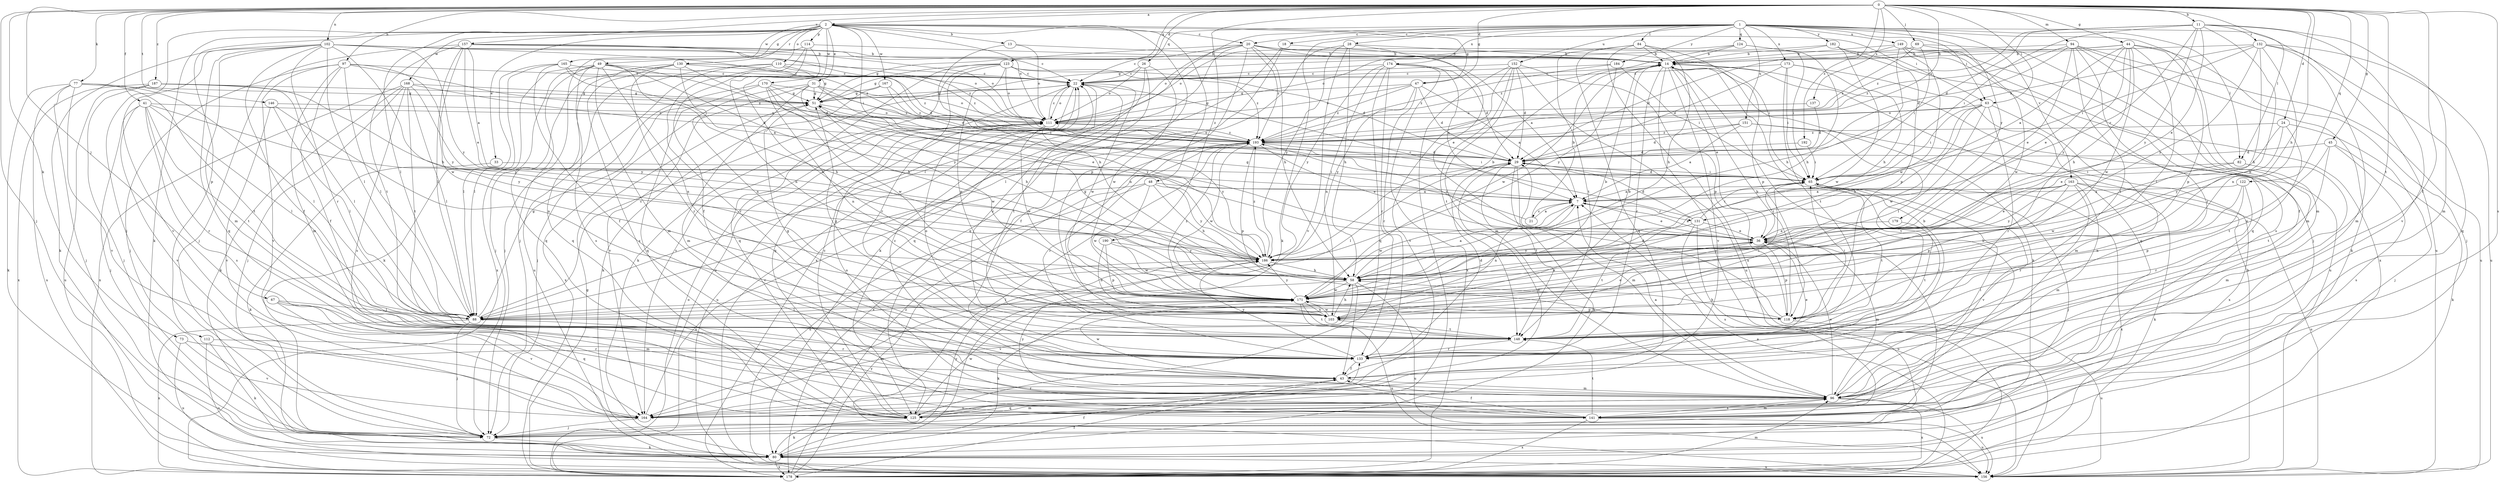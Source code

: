 strict digraph  {
0;
1;
2;
7;
11;
13;
14;
18;
20;
21;
22;
24;
26;
28;
29;
31;
33;
36;
41;
43;
44;
45;
47;
48;
49;
51;
58;
63;
65;
67;
69;
72;
73;
77;
80;
82;
84;
88;
94;
96;
97;
102;
103;
110;
111;
112;
114;
118;
122;
123;
124;
125;
130;
131;
132;
133;
137;
141;
146;
148;
149;
151;
152;
156;
157;
163;
164;
165;
167;
168;
170;
171;
173;
174;
178;
179;
182;
184;
186;
187;
190;
192;
193;
0 -> 2  [label=a];
0 -> 11  [label=b];
0 -> 24  [label=d];
0 -> 26  [label=d];
0 -> 41  [label=f];
0 -> 43  [label=f];
0 -> 44  [label=g];
0 -> 45  [label=g];
0 -> 47  [label=g];
0 -> 58  [label=h];
0 -> 63  [label=i];
0 -> 67  [label=j];
0 -> 69  [label=j];
0 -> 72  [label=j];
0 -> 73  [label=k];
0 -> 77  [label=k];
0 -> 82  [label=l];
0 -> 94  [label=m];
0 -> 97  [label=n];
0 -> 102  [label=n];
0 -> 122  [label=q];
0 -> 123  [label=q];
0 -> 137  [label=s];
0 -> 141  [label=s];
0 -> 146  [label=t];
0 -> 148  [label=t];
0 -> 157  [label=v];
0 -> 187  [label=z];
0 -> 190  [label=z];
0 -> 192  [label=z];
0 -> 193  [label=z];
1 -> 18  [label=c];
1 -> 20  [label=c];
1 -> 28  [label=d];
1 -> 63  [label=i];
1 -> 80  [label=k];
1 -> 82  [label=l];
1 -> 84  [label=l];
1 -> 88  [label=l];
1 -> 96  [label=m];
1 -> 123  [label=q];
1 -> 124  [label=q];
1 -> 149  [label=u];
1 -> 151  [label=u];
1 -> 152  [label=u];
1 -> 156  [label=u];
1 -> 163  [label=v];
1 -> 173  [label=x];
1 -> 174  [label=x];
1 -> 179  [label=y];
1 -> 182  [label=y];
1 -> 184  [label=y];
2 -> 13  [label=b];
2 -> 20  [label=c];
2 -> 31  [label=e];
2 -> 33  [label=e];
2 -> 47  [label=g];
2 -> 48  [label=g];
2 -> 49  [label=g];
2 -> 63  [label=i];
2 -> 65  [label=i];
2 -> 72  [label=j];
2 -> 80  [label=k];
2 -> 88  [label=l];
2 -> 110  [label=o];
2 -> 111  [label=o];
2 -> 112  [label=p];
2 -> 114  [label=p];
2 -> 118  [label=p];
2 -> 130  [label=r];
2 -> 165  [label=w];
2 -> 167  [label=w];
2 -> 168  [label=w];
2 -> 170  [label=w];
7 -> 21  [label=c];
7 -> 36  [label=e];
7 -> 103  [label=n];
7 -> 131  [label=r];
7 -> 171  [label=w];
11 -> 29  [label=d];
11 -> 36  [label=e];
11 -> 65  [label=i];
11 -> 96  [label=m];
11 -> 103  [label=n];
11 -> 131  [label=r];
11 -> 132  [label=r];
11 -> 164  [label=v];
11 -> 186  [label=y];
11 -> 193  [label=z];
13 -> 14  [label=b];
13 -> 58  [label=h];
13 -> 111  [label=o];
14 -> 22  [label=c];
14 -> 36  [label=e];
14 -> 72  [label=j];
14 -> 80  [label=k];
14 -> 133  [label=r];
14 -> 156  [label=u];
14 -> 164  [label=v];
14 -> 171  [label=w];
18 -> 14  [label=b];
18 -> 125  [label=q];
18 -> 178  [label=x];
20 -> 7  [label=a];
20 -> 14  [label=b];
20 -> 22  [label=c];
20 -> 51  [label=g];
20 -> 58  [label=h];
20 -> 65  [label=i];
20 -> 80  [label=k];
20 -> 103  [label=n];
20 -> 111  [label=o];
20 -> 193  [label=z];
21 -> 7  [label=a];
21 -> 14  [label=b];
21 -> 51  [label=g];
22 -> 51  [label=g];
22 -> 111  [label=o];
22 -> 125  [label=q];
22 -> 148  [label=t];
22 -> 164  [label=v];
22 -> 171  [label=w];
24 -> 36  [label=e];
24 -> 72  [label=j];
24 -> 148  [label=t];
24 -> 186  [label=y];
24 -> 193  [label=z];
26 -> 22  [label=c];
26 -> 43  [label=f];
26 -> 111  [label=o];
26 -> 125  [label=q];
26 -> 171  [label=w];
28 -> 14  [label=b];
28 -> 36  [label=e];
28 -> 58  [label=h];
28 -> 88  [label=l];
28 -> 164  [label=v];
28 -> 186  [label=y];
29 -> 65  [label=i];
29 -> 80  [label=k];
29 -> 88  [label=l];
29 -> 96  [label=m];
29 -> 148  [label=t];
31 -> 29  [label=d];
31 -> 51  [label=g];
31 -> 58  [label=h];
31 -> 96  [label=m];
31 -> 111  [label=o];
31 -> 164  [label=v];
31 -> 178  [label=x];
31 -> 186  [label=y];
33 -> 65  [label=i];
33 -> 80  [label=k];
36 -> 7  [label=a];
36 -> 65  [label=i];
36 -> 96  [label=m];
36 -> 118  [label=p];
36 -> 141  [label=s];
36 -> 186  [label=y];
36 -> 193  [label=z];
41 -> 72  [label=j];
41 -> 88  [label=l];
41 -> 111  [label=o];
41 -> 133  [label=r];
41 -> 141  [label=s];
41 -> 148  [label=t];
41 -> 164  [label=v];
41 -> 186  [label=y];
43 -> 14  [label=b];
43 -> 96  [label=m];
43 -> 171  [label=w];
44 -> 7  [label=a];
44 -> 14  [label=b];
44 -> 36  [label=e];
44 -> 51  [label=g];
44 -> 58  [label=h];
44 -> 72  [label=j];
44 -> 88  [label=l];
44 -> 118  [label=p];
44 -> 171  [label=w];
44 -> 186  [label=y];
45 -> 29  [label=d];
45 -> 80  [label=k];
45 -> 141  [label=s];
45 -> 148  [label=t];
45 -> 171  [label=w];
47 -> 7  [label=a];
47 -> 29  [label=d];
47 -> 51  [label=g];
47 -> 111  [label=o];
47 -> 133  [label=r];
47 -> 186  [label=y];
47 -> 193  [label=z];
48 -> 7  [label=a];
48 -> 58  [label=h];
48 -> 156  [label=u];
48 -> 171  [label=w];
48 -> 178  [label=x];
48 -> 186  [label=y];
49 -> 22  [label=c];
49 -> 29  [label=d];
49 -> 58  [label=h];
49 -> 88  [label=l];
49 -> 96  [label=m];
49 -> 103  [label=n];
49 -> 125  [label=q];
49 -> 141  [label=s];
49 -> 178  [label=x];
49 -> 186  [label=y];
51 -> 111  [label=o];
51 -> 171  [label=w];
58 -> 7  [label=a];
58 -> 43  [label=f];
58 -> 51  [label=g];
58 -> 88  [label=l];
58 -> 156  [label=u];
58 -> 164  [label=v];
58 -> 171  [label=w];
63 -> 58  [label=h];
63 -> 65  [label=i];
63 -> 88  [label=l];
63 -> 96  [label=m];
63 -> 111  [label=o];
63 -> 133  [label=r];
63 -> 171  [label=w];
65 -> 7  [label=a];
65 -> 29  [label=d];
65 -> 72  [label=j];
65 -> 148  [label=t];
65 -> 164  [label=v];
65 -> 178  [label=x];
67 -> 88  [label=l];
67 -> 96  [label=m];
67 -> 125  [label=q];
67 -> 164  [label=v];
69 -> 14  [label=b];
69 -> 65  [label=i];
69 -> 96  [label=m];
69 -> 171  [label=w];
69 -> 193  [label=z];
72 -> 80  [label=k];
73 -> 133  [label=r];
73 -> 156  [label=u];
73 -> 164  [label=v];
77 -> 51  [label=g];
77 -> 72  [label=j];
77 -> 80  [label=k];
77 -> 88  [label=l];
77 -> 148  [label=t];
77 -> 156  [label=u];
77 -> 164  [label=v];
80 -> 43  [label=f];
80 -> 156  [label=u];
80 -> 178  [label=x];
80 -> 186  [label=y];
82 -> 65  [label=i];
82 -> 96  [label=m];
82 -> 171  [label=w];
84 -> 14  [label=b];
84 -> 58  [label=h];
84 -> 118  [label=p];
84 -> 125  [label=q];
84 -> 148  [label=t];
84 -> 178  [label=x];
88 -> 22  [label=c];
88 -> 36  [label=e];
88 -> 51  [label=g];
88 -> 72  [label=j];
88 -> 96  [label=m];
88 -> 178  [label=x];
94 -> 14  [label=b];
94 -> 29  [label=d];
94 -> 36  [label=e];
94 -> 43  [label=f];
94 -> 80  [label=k];
94 -> 133  [label=r];
94 -> 148  [label=t];
94 -> 156  [label=u];
94 -> 193  [label=z];
96 -> 7  [label=a];
96 -> 22  [label=c];
96 -> 36  [label=e];
96 -> 65  [label=i];
96 -> 125  [label=q];
96 -> 141  [label=s];
96 -> 156  [label=u];
96 -> 164  [label=v];
96 -> 178  [label=x];
97 -> 22  [label=c];
97 -> 43  [label=f];
97 -> 72  [label=j];
97 -> 88  [label=l];
97 -> 96  [label=m];
97 -> 164  [label=v];
97 -> 186  [label=y];
97 -> 193  [label=z];
102 -> 14  [label=b];
102 -> 43  [label=f];
102 -> 58  [label=h];
102 -> 80  [label=k];
102 -> 88  [label=l];
102 -> 96  [label=m];
102 -> 111  [label=o];
102 -> 125  [label=q];
102 -> 133  [label=r];
102 -> 164  [label=v];
102 -> 186  [label=y];
102 -> 193  [label=z];
103 -> 14  [label=b];
103 -> 58  [label=h];
103 -> 65  [label=i];
103 -> 148  [label=t];
103 -> 171  [label=w];
110 -> 22  [label=c];
110 -> 29  [label=d];
110 -> 72  [label=j];
110 -> 133  [label=r];
110 -> 156  [label=u];
110 -> 193  [label=z];
111 -> 22  [label=c];
111 -> 156  [label=u];
111 -> 171  [label=w];
111 -> 186  [label=y];
111 -> 193  [label=z];
112 -> 80  [label=k];
112 -> 133  [label=r];
112 -> 156  [label=u];
114 -> 14  [label=b];
114 -> 43  [label=f];
114 -> 72  [label=j];
114 -> 103  [label=n];
114 -> 171  [label=w];
118 -> 14  [label=b];
118 -> 29  [label=d];
118 -> 58  [label=h];
118 -> 65  [label=i];
118 -> 156  [label=u];
122 -> 7  [label=a];
122 -> 103  [label=n];
122 -> 118  [label=p];
122 -> 133  [label=r];
123 -> 22  [label=c];
123 -> 29  [label=d];
123 -> 51  [label=g];
123 -> 80  [label=k];
123 -> 111  [label=o];
123 -> 118  [label=p];
123 -> 125  [label=q];
123 -> 133  [label=r];
123 -> 193  [label=z];
124 -> 14  [label=b];
124 -> 58  [label=h];
124 -> 65  [label=i];
124 -> 111  [label=o];
124 -> 193  [label=z];
125 -> 14  [label=b];
125 -> 22  [label=c];
125 -> 29  [label=d];
125 -> 80  [label=k];
125 -> 96  [label=m];
125 -> 171  [label=w];
130 -> 22  [label=c];
130 -> 58  [label=h];
130 -> 72  [label=j];
130 -> 103  [label=n];
130 -> 125  [label=q];
130 -> 133  [label=r];
130 -> 141  [label=s];
130 -> 193  [label=z];
131 -> 22  [label=c];
131 -> 29  [label=d];
131 -> 36  [label=e];
131 -> 65  [label=i];
131 -> 141  [label=s];
131 -> 148  [label=t];
131 -> 156  [label=u];
132 -> 14  [label=b];
132 -> 58  [label=h];
132 -> 65  [label=i];
132 -> 96  [label=m];
132 -> 103  [label=n];
132 -> 125  [label=q];
132 -> 156  [label=u];
132 -> 186  [label=y];
132 -> 193  [label=z];
133 -> 29  [label=d];
133 -> 36  [label=e];
133 -> 43  [label=f];
133 -> 51  [label=g];
133 -> 65  [label=i];
133 -> 186  [label=y];
137 -> 29  [label=d];
137 -> 111  [label=o];
141 -> 43  [label=f];
141 -> 96  [label=m];
141 -> 111  [label=o];
141 -> 148  [label=t];
141 -> 156  [label=u];
141 -> 178  [label=x];
141 -> 186  [label=y];
146 -> 88  [label=l];
146 -> 103  [label=n];
146 -> 111  [label=o];
146 -> 164  [label=v];
148 -> 22  [label=c];
148 -> 51  [label=g];
148 -> 111  [label=o];
148 -> 133  [label=r];
149 -> 14  [label=b];
149 -> 29  [label=d];
149 -> 58  [label=h];
149 -> 72  [label=j];
149 -> 141  [label=s];
149 -> 171  [label=w];
149 -> 178  [label=x];
151 -> 7  [label=a];
151 -> 29  [label=d];
151 -> 148  [label=t];
151 -> 178  [label=x];
151 -> 193  [label=z];
152 -> 22  [label=c];
152 -> 29  [label=d];
152 -> 72  [label=j];
152 -> 96  [label=m];
152 -> 118  [label=p];
152 -> 148  [label=t];
152 -> 156  [label=u];
152 -> 164  [label=v];
156 -> 14  [label=b];
156 -> 22  [label=c];
156 -> 193  [label=z];
157 -> 7  [label=a];
157 -> 14  [label=b];
157 -> 22  [label=c];
157 -> 36  [label=e];
157 -> 72  [label=j];
157 -> 88  [label=l];
157 -> 111  [label=o];
157 -> 148  [label=t];
157 -> 171  [label=w];
157 -> 193  [label=z];
163 -> 7  [label=a];
163 -> 36  [label=e];
163 -> 80  [label=k];
163 -> 96  [label=m];
163 -> 118  [label=p];
163 -> 133  [label=r];
163 -> 156  [label=u];
163 -> 186  [label=y];
164 -> 72  [label=j];
164 -> 111  [label=o];
164 -> 133  [label=r];
165 -> 7  [label=a];
165 -> 22  [label=c];
165 -> 43  [label=f];
165 -> 51  [label=g];
165 -> 80  [label=k];
165 -> 88  [label=l];
167 -> 51  [label=g];
167 -> 65  [label=i];
167 -> 80  [label=k];
167 -> 193  [label=z];
168 -> 29  [label=d];
168 -> 51  [label=g];
168 -> 72  [label=j];
168 -> 80  [label=k];
168 -> 88  [label=l];
168 -> 141  [label=s];
168 -> 148  [label=t];
168 -> 178  [label=x];
168 -> 186  [label=y];
170 -> 36  [label=e];
170 -> 51  [label=g];
170 -> 72  [label=j];
170 -> 103  [label=n];
170 -> 125  [label=q];
170 -> 171  [label=w];
170 -> 193  [label=z];
171 -> 14  [label=b];
171 -> 36  [label=e];
171 -> 80  [label=k];
171 -> 88  [label=l];
171 -> 103  [label=n];
171 -> 118  [label=p];
171 -> 148  [label=t];
171 -> 156  [label=u];
171 -> 186  [label=y];
171 -> 193  [label=z];
173 -> 22  [label=c];
173 -> 29  [label=d];
173 -> 65  [label=i];
173 -> 125  [label=q];
173 -> 148  [label=t];
173 -> 171  [label=w];
174 -> 7  [label=a];
174 -> 22  [label=c];
174 -> 29  [label=d];
174 -> 103  [label=n];
174 -> 125  [label=q];
174 -> 133  [label=r];
174 -> 178  [label=x];
174 -> 186  [label=y];
178 -> 7  [label=a];
178 -> 43  [label=f];
178 -> 51  [label=g];
178 -> 96  [label=m];
178 -> 111  [label=o];
178 -> 186  [label=y];
178 -> 193  [label=z];
179 -> 36  [label=e];
179 -> 148  [label=t];
182 -> 14  [label=b];
182 -> 58  [label=h];
182 -> 111  [label=o];
182 -> 118  [label=p];
182 -> 125  [label=q];
184 -> 22  [label=c];
184 -> 65  [label=i];
184 -> 186  [label=y];
184 -> 193  [label=z];
186 -> 14  [label=b];
186 -> 58  [label=h];
186 -> 193  [label=z];
187 -> 51  [label=g];
187 -> 72  [label=j];
187 -> 88  [label=l];
187 -> 156  [label=u];
187 -> 178  [label=x];
187 -> 186  [label=y];
190 -> 103  [label=n];
190 -> 118  [label=p];
190 -> 171  [label=w];
190 -> 186  [label=y];
192 -> 29  [label=d];
192 -> 65  [label=i];
193 -> 29  [label=d];
193 -> 36  [label=e];
193 -> 65  [label=i];
193 -> 111  [label=o];
193 -> 118  [label=p];
193 -> 133  [label=r];
193 -> 171  [label=w];
193 -> 178  [label=x];
}
